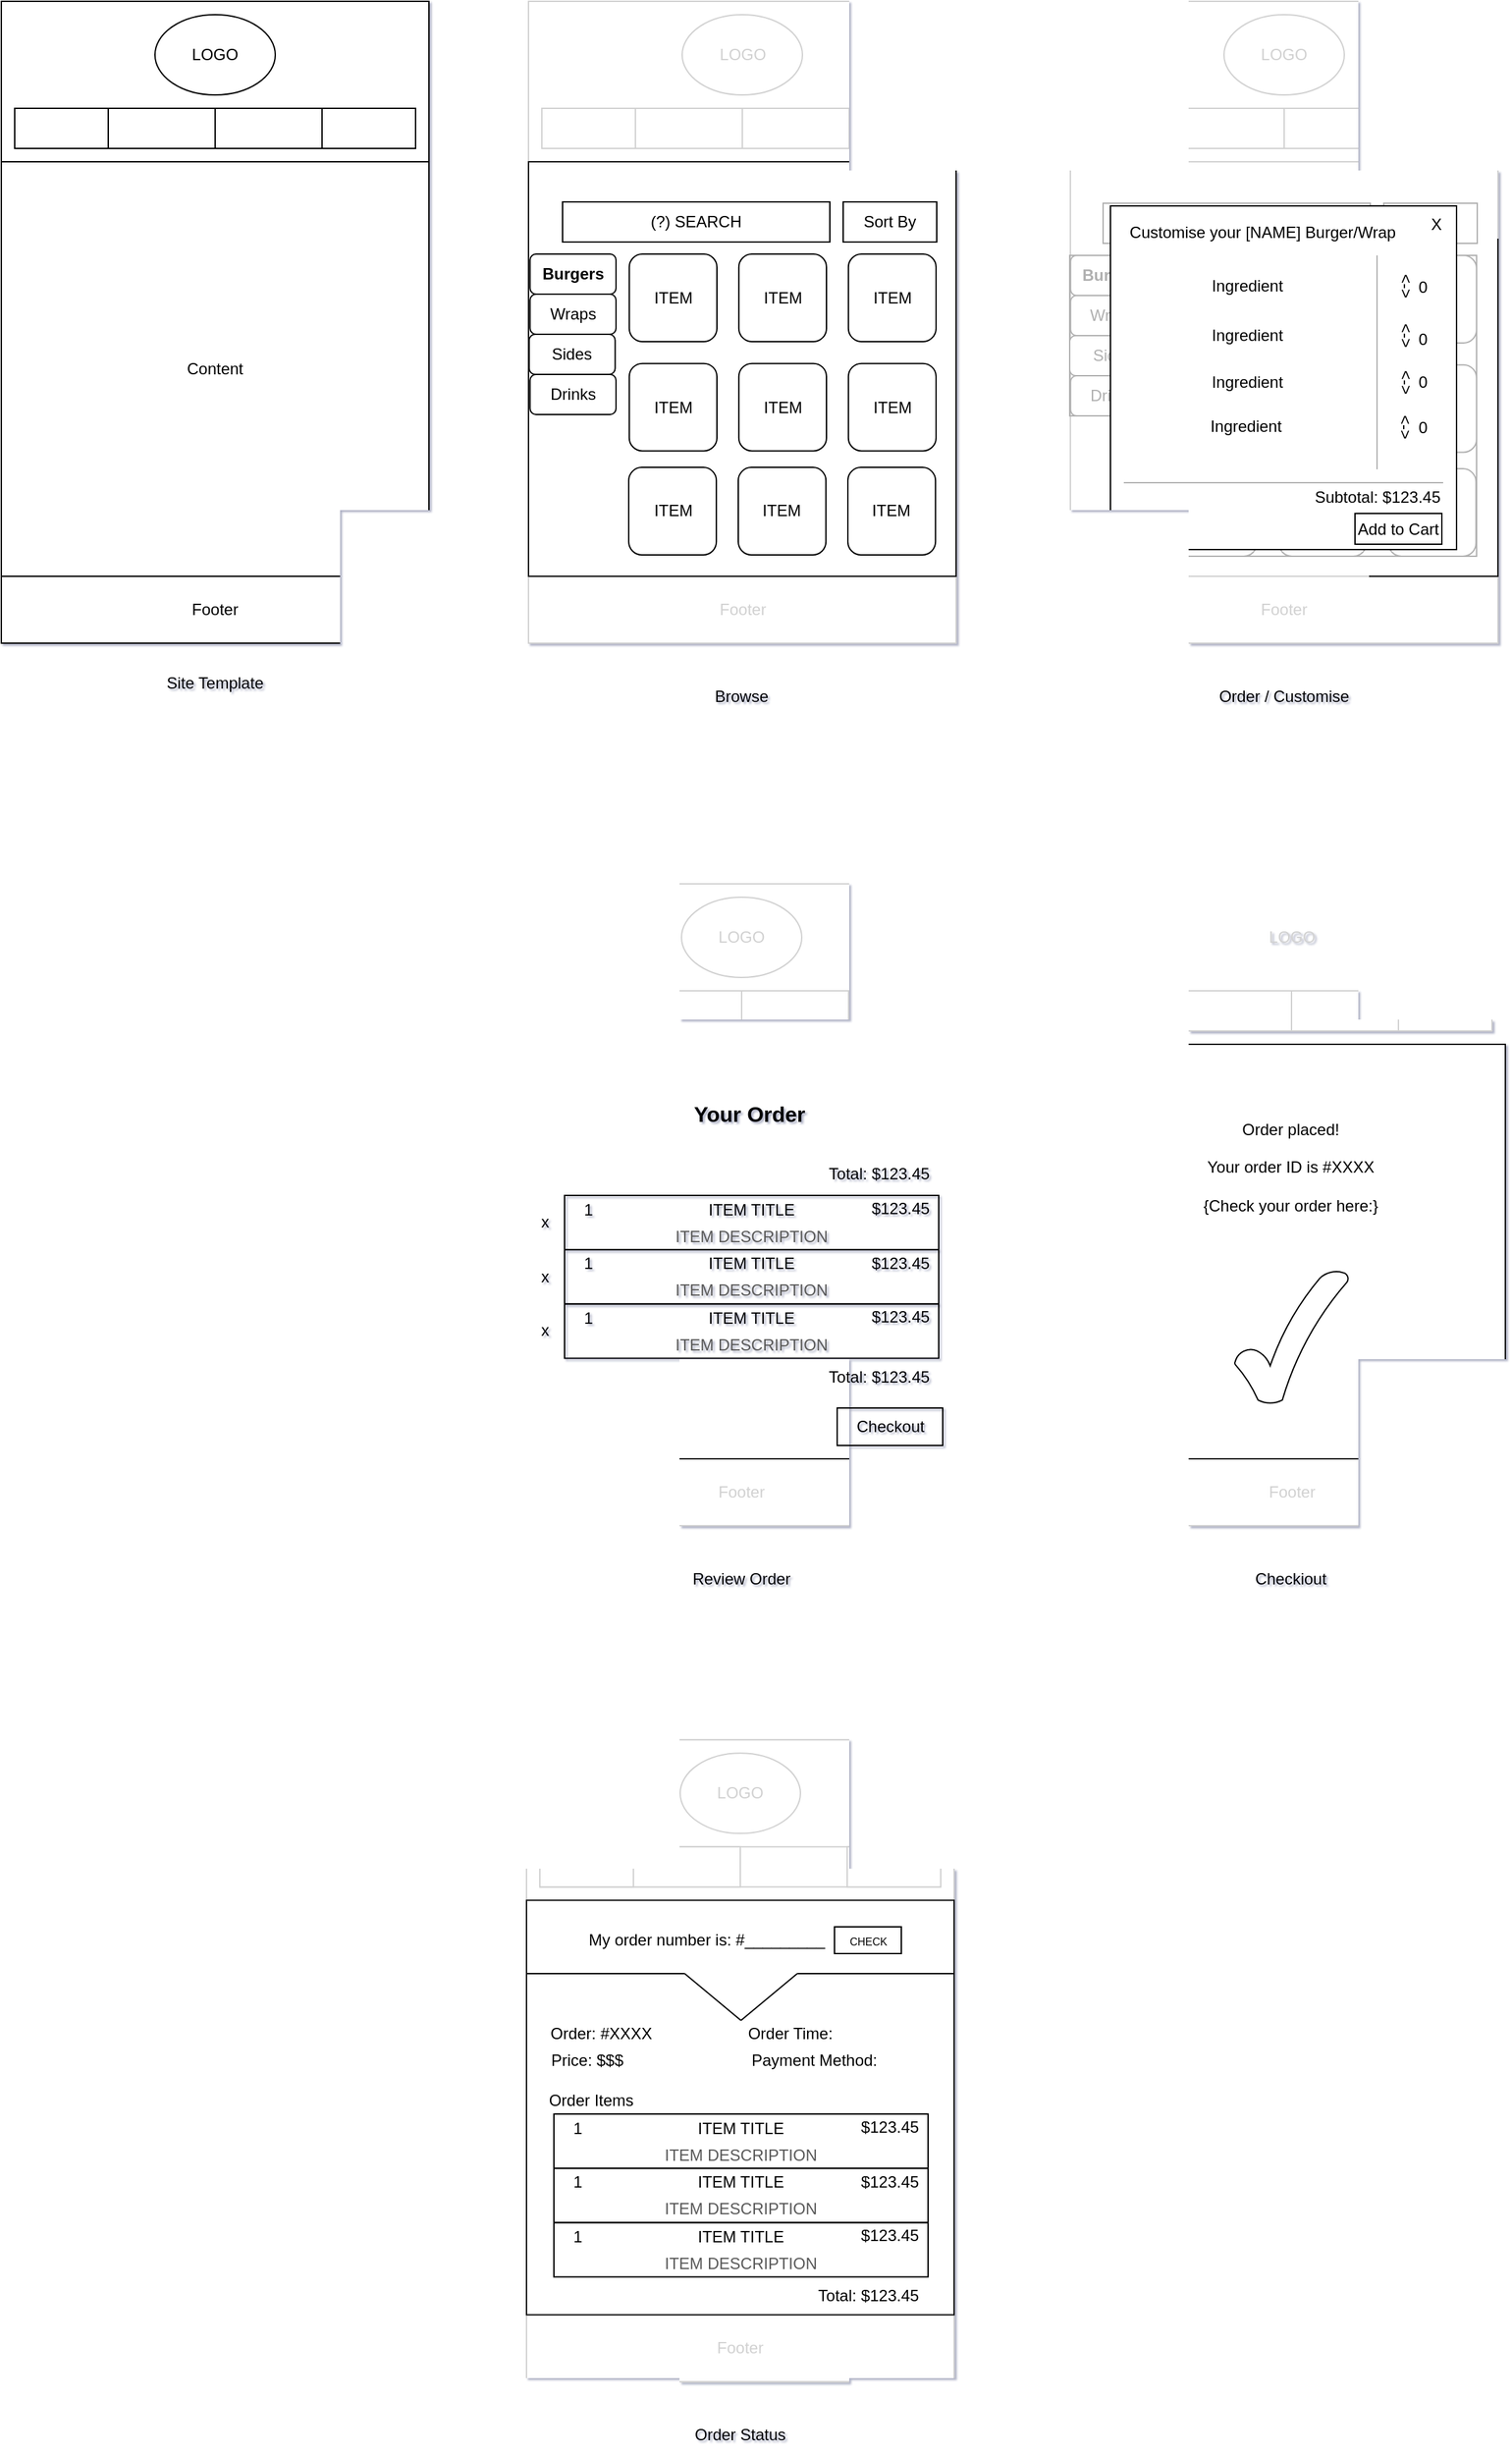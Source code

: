 <mxfile version="10.6.3"><diagram id="iZPJRLA_XmPUxKUbymrk" name="Page-1"><mxGraphModel dx="2664" dy="1776" grid="1" gridSize="10" guides="1" tooltips="1" connect="1" arrows="1" fold="1" page="1" pageScale="1" pageWidth="800" pageHeight="1100" background="none" math="0" shadow="1"><root><mxCell id="0"/><mxCell id="1" parent="0"/><mxCell id="kCnmMuOi3hIlcJrjys0E-31" value="" style="rounded=0;whiteSpace=wrap;html=1;strokeColor=#D1D1D1;" parent="1" vertex="1"><mxGeometry x="820" y="20" width="320" height="480" as="geometry"/></mxCell><mxCell id="12E7aVWRkIXcClb2Iw3s-12" value="" style="group" parent="1" vertex="1" connectable="0"><mxGeometry x="819.5" y="171" width="305" height="264" as="geometry"/></mxCell><mxCell id="12E7aVWRkIXcClb2Iw3s-13" value="" style="group;strokeColor=#b0b0b0;" parent="12E7aVWRkIXcClb2Iw3s-12" vertex="1" connectable="0"><mxGeometry x="74.5" y="39" width="230" height="225" as="geometry"/></mxCell><mxCell id="12E7aVWRkIXcClb2Iw3s-14" value="" style="rounded=1;whiteSpace=wrap;html=1;shadow=0;strokeColor=#b0b0b0;fillColor=none;" parent="12E7aVWRkIXcClb2Iw3s-13" vertex="1"><mxGeometry x="0.41" width="65.597" height="65.455" as="geometry"/></mxCell><mxCell id="12E7aVWRkIXcClb2Iw3s-15" value="" style="rounded=1;whiteSpace=wrap;html=1;shadow=0;strokeColor=#b0b0b0;fillColor=none;" parent="12E7aVWRkIXcClb2Iw3s-13" vertex="1"><mxGeometry x="164.403" width="65.597" height="65.455" as="geometry"/></mxCell><mxCell id="12E7aVWRkIXcClb2Iw3s-16" value="" style="rounded=1;whiteSpace=wrap;html=1;shadow=0;strokeColor=#b0b0b0;fillColor=none;" parent="12E7aVWRkIXcClb2Iw3s-13" vertex="1"><mxGeometry x="82.406" width="65.597" height="65.455" as="geometry"/></mxCell><mxCell id="12E7aVWRkIXcClb2Iw3s-17" value="" style="rounded=1;whiteSpace=wrap;html=1;shadow=0;strokeColor=#b0b0b0;fillColor=none;" parent="12E7aVWRkIXcClb2Iw3s-13" vertex="1"><mxGeometry x="0.41" y="81.818" width="65.597" height="65.455" as="geometry"/></mxCell><mxCell id="12E7aVWRkIXcClb2Iw3s-18" value="" style="rounded=1;whiteSpace=wrap;html=1;shadow=0;strokeColor=#b0b0b0;fillColor=none;" parent="12E7aVWRkIXcClb2Iw3s-13" vertex="1"><mxGeometry x="164.403" y="81.818" width="65.597" height="65.455" as="geometry"/></mxCell><mxCell id="12E7aVWRkIXcClb2Iw3s-19" value="" style="rounded=1;whiteSpace=wrap;html=1;shadow=0;strokeColor=#b0b0b0;fillColor=none;" parent="12E7aVWRkIXcClb2Iw3s-13" vertex="1"><mxGeometry x="82.406" y="81.818" width="65.597" height="65.455" as="geometry"/></mxCell><mxCell id="12E7aVWRkIXcClb2Iw3s-20" value="" style="rounded=1;whiteSpace=wrap;html=1;shadow=0;strokeColor=#b0b0b0;fillColor=none;" parent="12E7aVWRkIXcClb2Iw3s-13" vertex="1"><mxGeometry y="159.545" width="65.597" height="65.455" as="geometry"/></mxCell><mxCell id="12E7aVWRkIXcClb2Iw3s-21" value="" style="rounded=1;whiteSpace=wrap;html=1;shadow=0;strokeColor=#b0b0b0;fillColor=none;" parent="12E7aVWRkIXcClb2Iw3s-13" vertex="1"><mxGeometry x="163.993" y="159.545" width="65.597" height="65.455" as="geometry"/></mxCell><mxCell id="12E7aVWRkIXcClb2Iw3s-22" value="" style="rounded=1;whiteSpace=wrap;html=1;shadow=0;strokeColor=#b0b0b0;fillColor=none;" parent="12E7aVWRkIXcClb2Iw3s-13" vertex="1"><mxGeometry x="81.996" y="159.545" width="65.597" height="65.455" as="geometry"/></mxCell><mxCell id="12E7aVWRkIXcClb2Iw3s-23" value="" style="group;fontStyle=1;strokeColor=#b0b0b0;" parent="12E7aVWRkIXcClb2Iw3s-12" vertex="1" connectable="0"><mxGeometry y="39" width="65" height="120" as="geometry"/></mxCell><mxCell id="12E7aVWRkIXcClb2Iw3s-24" value="&lt;b&gt;&lt;font color=&quot;#b0b0b0&quot;&gt;Burgers&lt;/font&gt;&lt;/b&gt;" style="rounded=1;whiteSpace=wrap;html=1;strokeColor=#b0b0b0;" parent="12E7aVWRkIXcClb2Iw3s-23" vertex="1"><mxGeometry x="0.657" width="64.343" height="30" as="geometry"/></mxCell><mxCell id="12E7aVWRkIXcClb2Iw3s-25" value="&lt;font color=&quot;#b0b0b0&quot;&gt;Wraps&lt;/font&gt;" style="rounded=1;whiteSpace=wrap;html=1;strokeColor=#b0b0b0;" parent="12E7aVWRkIXcClb2Iw3s-23" vertex="1"><mxGeometry x="0.657" y="30" width="64.343" height="30" as="geometry"/></mxCell><mxCell id="12E7aVWRkIXcClb2Iw3s-26" value="&lt;font color=&quot;#b0b0b0&quot;&gt;Sides&lt;/font&gt;" style="rounded=1;whiteSpace=wrap;html=1;strokeColor=#b0b0b0;" parent="12E7aVWRkIXcClb2Iw3s-23" vertex="1"><mxGeometry y="60" width="64.343" height="30" as="geometry"/></mxCell><mxCell id="12E7aVWRkIXcClb2Iw3s-27" value="&lt;font color=&quot;#b0b0b0&quot;&gt;Drinks&lt;/font&gt;" style="rounded=1;whiteSpace=wrap;html=1;strokeColor=#b0b0b0;" parent="12E7aVWRkIXcClb2Iw3s-23" vertex="1"><mxGeometry x="0.657" y="90" width="64.343" height="30" as="geometry"/></mxCell><mxCell id="12E7aVWRkIXcClb2Iw3s-28" value="&lt;font color=&quot;#b0b0b0&quot;&gt;Sort By&lt;/font&gt;" style="rounded=0;whiteSpace=wrap;html=1;strokeColor=#b0b0b0;" parent="12E7aVWRkIXcClb2Iw3s-12" vertex="1"><mxGeometry x="235" width="70" height="30" as="geometry"/></mxCell><mxCell id="12E7aVWRkIXcClb2Iw3s-29" value="&lt;font color=&quot;#b0b0b0&quot;&gt;(?) SEARCH&lt;/font&gt;" style="rounded=0;whiteSpace=wrap;html=1;strokeColor=#b0b0b0;" parent="12E7aVWRkIXcClb2Iw3s-12" vertex="1"><mxGeometry x="25" width="200" height="30" as="geometry"/></mxCell><mxCell id="yfLpSfnC8PUojeOSpjxy-1" value="" style="rounded=0;whiteSpace=wrap;html=1;" parent="1" vertex="1"><mxGeometry x="20" y="20" width="320" height="480" as="geometry"/></mxCell><mxCell id="yfLpSfnC8PUojeOSpjxy-10" value="" style="rounded=0;whiteSpace=wrap;html=1;" parent="1" vertex="1"><mxGeometry x="20" y="20" width="320" height="120" as="geometry"/></mxCell><mxCell id="yfLpSfnC8PUojeOSpjxy-2" value="LOGO" style="ellipse;whiteSpace=wrap;html=1;" parent="1" vertex="1"><mxGeometry x="135" y="30" width="90" height="60" as="geometry"/></mxCell><mxCell id="yfLpSfnC8PUojeOSpjxy-3" value="" style="rounded=0;whiteSpace=wrap;html=1;" parent="1" vertex="1"><mxGeometry x="30" y="100" width="300" height="30" as="geometry"/></mxCell><mxCell id="yfLpSfnC8PUojeOSpjxy-4" value="" style="rounded=0;whiteSpace=wrap;html=1;" parent="1" vertex="1"><mxGeometry x="30" y="100" width="150" height="30" as="geometry"/></mxCell><mxCell id="yfLpSfnC8PUojeOSpjxy-7" value="" style="rounded=0;whiteSpace=wrap;html=1;" parent="1" vertex="1"><mxGeometry x="30" y="100" width="70" height="30" as="geometry"/></mxCell><mxCell id="yfLpSfnC8PUojeOSpjxy-8" value="" style="rounded=0;whiteSpace=wrap;html=1;" parent="1" vertex="1"><mxGeometry x="260" y="100" width="70" height="30" as="geometry"/></mxCell><mxCell id="yfLpSfnC8PUojeOSpjxy-9" value="&lt;div align=&quot;right&quot;&gt;Footer&lt;/div&gt;" style="rounded=0;whiteSpace=wrap;html=1;" parent="1" vertex="1"><mxGeometry x="20" y="450" width="320" height="50" as="geometry"/></mxCell><mxCell id="yfLpSfnC8PUojeOSpjxy-11" value="Site Template" style="text;html=1;strokeColor=none;fillColor=none;align=center;verticalAlign=middle;whiteSpace=wrap;rounded=0;" parent="1" vertex="1"><mxGeometry x="20" y="520" width="320" height="20" as="geometry"/></mxCell><mxCell id="yfLpSfnC8PUojeOSpjxy-12" value="Content" style="rounded=0;whiteSpace=wrap;html=1;" parent="1" vertex="1"><mxGeometry x="20" y="140" width="320" height="310" as="geometry"/></mxCell><mxCell id="yfLpSfnC8PUojeOSpjxy-15" value="" style="rounded=0;whiteSpace=wrap;html=1;strokeColor=#D1D1D1;" parent="1" vertex="1"><mxGeometry x="414.5" y="20" width="320" height="480" as="geometry"/></mxCell><mxCell id="yfLpSfnC8PUojeOSpjxy-16" value="" style="rounded=0;whiteSpace=wrap;html=1;strokeColor=#D1D1D1;" parent="1" vertex="1"><mxGeometry x="414.5" y="20" width="320" height="120" as="geometry"/></mxCell><mxCell id="yfLpSfnC8PUojeOSpjxy-17" value="&lt;font color=&quot;#D1D1D1&quot;&gt;LOGO&lt;/font&gt;" style="ellipse;whiteSpace=wrap;html=1;strokeColor=#D1D1D1;" parent="1" vertex="1"><mxGeometry x="529.5" y="30" width="90" height="60" as="geometry"/></mxCell><mxCell id="yfLpSfnC8PUojeOSpjxy-18" value="" style="rounded=0;whiteSpace=wrap;html=1;strokeColor=#D1D1D1;" parent="1" vertex="1"><mxGeometry x="424.5" y="100" width="300" height="30" as="geometry"/></mxCell><mxCell id="yfLpSfnC8PUojeOSpjxy-19" value="" style="rounded=0;whiteSpace=wrap;html=1;strokeColor=#D1D1D1;" parent="1" vertex="1"><mxGeometry x="424.5" y="100" width="150" height="30" as="geometry"/></mxCell><mxCell id="yfLpSfnC8PUojeOSpjxy-20" value="" style="rounded=0;whiteSpace=wrap;html=1;strokeColor=#D1D1D1;" parent="1" vertex="1"><mxGeometry x="424.5" y="100" width="70" height="30" as="geometry"/></mxCell><mxCell id="yfLpSfnC8PUojeOSpjxy-21" value="" style="rounded=0;whiteSpace=wrap;html=1;strokeColor=#D1D1D1;" parent="1" vertex="1"><mxGeometry x="654.5" y="100" width="70" height="30" as="geometry"/></mxCell><mxCell id="yfLpSfnC8PUojeOSpjxy-22" value="&lt;div align=&quot;right&quot;&gt;&lt;font color=&quot;#D1D1D1&quot;&gt;Footer&lt;/font&gt;&lt;/div&gt;" style="rounded=0;whiteSpace=wrap;html=1;strokeColor=#D1D1D1;" parent="1" vertex="1"><mxGeometry x="414.5" y="450" width="320" height="50" as="geometry"/></mxCell><mxCell id="yfLpSfnC8PUojeOSpjxy-23" value="" style="rounded=0;whiteSpace=wrap;html=1;strokeColor=#0D0D0D;" parent="1" vertex="1"><mxGeometry x="414.5" y="140" width="320" height="310" as="geometry"/></mxCell><mxCell id="kCnmMuOi3hIlcJrjys0E-30" value="Browse" style="text;html=1;strokeColor=none;fillColor=none;align=center;verticalAlign=middle;whiteSpace=wrap;rounded=0;" parent="1" vertex="1"><mxGeometry x="414" y="530" width="320" height="20" as="geometry"/></mxCell><mxCell id="kCnmMuOi3hIlcJrjys0E-32" value="" style="rounded=0;whiteSpace=wrap;html=1;strokeColor=#D1D1D1;" parent="1" vertex="1"><mxGeometry x="820" y="20" width="320" height="120" as="geometry"/></mxCell><mxCell id="kCnmMuOi3hIlcJrjys0E-33" value="&lt;font color=&quot;#D1D1D1&quot;&gt;LOGO&lt;/font&gt;" style="ellipse;whiteSpace=wrap;html=1;strokeColor=#D1D1D1;" parent="1" vertex="1"><mxGeometry x="935" y="30" width="90" height="60" as="geometry"/></mxCell><mxCell id="kCnmMuOi3hIlcJrjys0E-34" value="" style="rounded=0;whiteSpace=wrap;html=1;strokeColor=#D1D1D1;" parent="1" vertex="1"><mxGeometry x="830" y="100" width="300" height="30" as="geometry"/></mxCell><mxCell id="kCnmMuOi3hIlcJrjys0E-35" value="" style="rounded=0;whiteSpace=wrap;html=1;strokeColor=#D1D1D1;" parent="1" vertex="1"><mxGeometry x="830" y="100" width="150" height="30" as="geometry"/></mxCell><mxCell id="kCnmMuOi3hIlcJrjys0E-36" value="" style="rounded=0;whiteSpace=wrap;html=1;strokeColor=#D1D1D1;" parent="1" vertex="1"><mxGeometry x="830" y="100" width="70" height="30" as="geometry"/></mxCell><mxCell id="kCnmMuOi3hIlcJrjys0E-37" value="" style="rounded=0;whiteSpace=wrap;html=1;strokeColor=#D1D1D1;" parent="1" vertex="1"><mxGeometry x="1060" y="100" width="70" height="30" as="geometry"/></mxCell><mxCell id="kCnmMuOi3hIlcJrjys0E-38" value="&lt;div align=&quot;right&quot;&gt;&lt;font color=&quot;#D1D1D1&quot;&gt;Footer&lt;/font&gt;&lt;/div&gt;" style="rounded=0;whiteSpace=wrap;html=1;strokeColor=#D1D1D1;" parent="1" vertex="1"><mxGeometry x="820" y="450" width="320" height="50" as="geometry"/></mxCell><mxCell id="kCnmMuOi3hIlcJrjys0E-40" value="Order / Customise&lt;br&gt;" style="text;html=1;strokeColor=none;fillColor=none;align=center;verticalAlign=middle;whiteSpace=wrap;rounded=0;" parent="1" vertex="1"><mxGeometry x="819.5" y="530" width="320" height="20" as="geometry"/></mxCell><mxCell id="kCnmMuOi3hIlcJrjys0E-41" value="" style="rounded=0;whiteSpace=wrap;html=1;strokeColor=#D1D1D1;" parent="1" vertex="1"><mxGeometry x="414" y="680" width="320" height="480" as="geometry"/></mxCell><mxCell id="kCnmMuOi3hIlcJrjys0E-42" value="" style="rounded=0;whiteSpace=wrap;html=1;strokeColor=#D1D1D1;" parent="1" vertex="1"><mxGeometry x="414" y="680" width="320" height="120" as="geometry"/></mxCell><mxCell id="kCnmMuOi3hIlcJrjys0E-43" value="&lt;font color=&quot;#D1D1D1&quot;&gt;LOGO&lt;/font&gt;" style="ellipse;whiteSpace=wrap;html=1;strokeColor=#D1D1D1;" parent="1" vertex="1"><mxGeometry x="529" y="690" width="90" height="60" as="geometry"/></mxCell><mxCell id="kCnmMuOi3hIlcJrjys0E-44" value="" style="rounded=0;whiteSpace=wrap;html=1;strokeColor=#D1D1D1;" parent="1" vertex="1"><mxGeometry x="424" y="760" width="300" height="30" as="geometry"/></mxCell><mxCell id="kCnmMuOi3hIlcJrjys0E-45" value="" style="rounded=0;whiteSpace=wrap;html=1;strokeColor=#D1D1D1;" parent="1" vertex="1"><mxGeometry x="424" y="760" width="150" height="30" as="geometry"/></mxCell><mxCell id="kCnmMuOi3hIlcJrjys0E-46" value="" style="rounded=0;whiteSpace=wrap;html=1;strokeColor=#D1D1D1;" parent="1" vertex="1"><mxGeometry x="424" y="760" width="70" height="30" as="geometry"/></mxCell><mxCell id="kCnmMuOi3hIlcJrjys0E-47" value="" style="rounded=0;whiteSpace=wrap;html=1;strokeColor=#D1D1D1;" parent="1" vertex="1"><mxGeometry x="654" y="760" width="70" height="30" as="geometry"/></mxCell><mxCell id="kCnmMuOi3hIlcJrjys0E-48" value="&lt;div align=&quot;right&quot;&gt;&lt;font color=&quot;#D1D1D1&quot;&gt;Footer&lt;/font&gt;&lt;/div&gt;" style="rounded=0;whiteSpace=wrap;html=1;strokeColor=#D1D1D1;" parent="1" vertex="1"><mxGeometry x="414" y="1110" width="320" height="50" as="geometry"/></mxCell><mxCell id="kCnmMuOi3hIlcJrjys0E-49" value="" style="rounded=0;whiteSpace=wrap;html=1;strokeColor=#0D0D0D;" parent="1" vertex="1"><mxGeometry x="414" y="800" width="320" height="310" as="geometry"/></mxCell><mxCell id="kCnmMuOi3hIlcJrjys0E-50" value="Review Order" style="text;html=1;strokeColor=none;fillColor=none;align=center;verticalAlign=middle;whiteSpace=wrap;rounded=0;" parent="1" vertex="1"><mxGeometry x="413.5" y="1190" width="320" height="20" as="geometry"/></mxCell><mxCell id="kCnmMuOi3hIlcJrjys0E-71" value="" style="rounded=0;whiteSpace=wrap;html=1;strokeColor=#D1D1D1;" parent="1" vertex="1"><mxGeometry x="413" y="1320.167" width="320" height="480" as="geometry"/></mxCell><mxCell id="kCnmMuOi3hIlcJrjys0E-72" value="" style="rounded=0;whiteSpace=wrap;html=1;strokeColor=#D1D1D1;" parent="1" vertex="1"><mxGeometry x="413" y="1320.167" width="320" height="120" as="geometry"/></mxCell><mxCell id="kCnmMuOi3hIlcJrjys0E-73" value="&lt;font color=&quot;#D1D1D1&quot;&gt;LOGO&lt;/font&gt;" style="ellipse;whiteSpace=wrap;html=1;strokeColor=#D1D1D1;" parent="1" vertex="1"><mxGeometry x="528" y="1330.167" width="90" height="60" as="geometry"/></mxCell><mxCell id="kCnmMuOi3hIlcJrjys0E-74" value="" style="rounded=0;whiteSpace=wrap;html=1;strokeColor=#D1D1D1;" parent="1" vertex="1"><mxGeometry x="423" y="1400.167" width="300" height="30" as="geometry"/></mxCell><mxCell id="kCnmMuOi3hIlcJrjys0E-75" value="" style="rounded=0;whiteSpace=wrap;html=1;strokeColor=#D1D1D1;" parent="1" vertex="1"><mxGeometry x="423" y="1400.167" width="150" height="30" as="geometry"/></mxCell><mxCell id="kCnmMuOi3hIlcJrjys0E-76" value="" style="rounded=0;whiteSpace=wrap;html=1;strokeColor=#D1D1D1;" parent="1" vertex="1"><mxGeometry x="423" y="1400.167" width="70" height="30" as="geometry"/></mxCell><mxCell id="kCnmMuOi3hIlcJrjys0E-77" value="" style="rounded=0;whiteSpace=wrap;html=1;strokeColor=#D1D1D1;" parent="1" vertex="1"><mxGeometry x="653" y="1400.167" width="70" height="30" as="geometry"/></mxCell><mxCell id="kCnmMuOi3hIlcJrjys0E-78" value="&lt;div align=&quot;right&quot;&gt;&lt;font color=&quot;#D1D1D1&quot;&gt;Footer&lt;/font&gt;&lt;/div&gt;" style="rounded=0;whiteSpace=wrap;html=1;strokeColor=#D1D1D1;" parent="1" vertex="1"><mxGeometry x="413" y="1750.167" width="320" height="50" as="geometry"/></mxCell><mxCell id="kCnmMuOi3hIlcJrjys0E-79" value="" style="rounded=0;whiteSpace=wrap;html=1;strokeColor=#0D0D0D;" parent="1" vertex="1"><mxGeometry x="413" y="1440.167" width="320" height="310" as="geometry"/></mxCell><mxCell id="kCnmMuOi3hIlcJrjys0E-80" value="Order Status" style="text;html=1;strokeColor=none;fillColor=none;align=center;verticalAlign=middle;whiteSpace=wrap;rounded=0;" parent="1" vertex="1"><mxGeometry x="412.5" y="1830.167" width="320" height="20" as="geometry"/></mxCell><mxCell id="RbjlGm2A8r0UHD3BClES-1" value="My order number is: #_________" style="rounded=0;whiteSpace=wrap;html=1;strokeColor=none;" parent="1" vertex="1"><mxGeometry x="451.5" y="1460" width="192" height="20" as="geometry"/></mxCell><mxCell id="RbjlGm2A8r0UHD3BClES-2" value="&lt;font style=&quot;font-size: 8px&quot;&gt;CHECK&lt;/font&gt;" style="rounded=0;whiteSpace=wrap;html=1;" parent="1" vertex="1"><mxGeometry x="643.5" y="1460" width="50" height="20" as="geometry"/></mxCell><mxCell id="RbjlGm2A8r0UHD3BClES-10" value="" style="group" parent="1" vertex="1" connectable="0"><mxGeometry x="413.5" y="1495" width="320" height="35" as="geometry"/></mxCell><mxCell id="RbjlGm2A8r0UHD3BClES-6" value="" style="endArrow=none;html=1;" parent="RbjlGm2A8r0UHD3BClES-10" edge="1"><mxGeometry width="50" height="50" relative="1" as="geometry"><mxPoint as="sourcePoint"/><mxPoint x="117.895" as="targetPoint"/></mxGeometry></mxCell><mxCell id="RbjlGm2A8r0UHD3BClES-7" value="" style="endArrow=none;html=1;" parent="RbjlGm2A8r0UHD3BClES-10" edge="1"><mxGeometry width="50" height="50" relative="1" as="geometry"><mxPoint x="202.105" as="sourcePoint"/><mxPoint x="320" as="targetPoint"/></mxGeometry></mxCell><mxCell id="RbjlGm2A8r0UHD3BClES-8" value="" style="endArrow=none;html=1;" parent="RbjlGm2A8r0UHD3BClES-10" edge="1"><mxGeometry width="50" height="50" relative="1" as="geometry"><mxPoint x="160" y="35" as="sourcePoint"/><mxPoint x="202.105" as="targetPoint"/></mxGeometry></mxCell><mxCell id="RbjlGm2A8r0UHD3BClES-9" value="" style="endArrow=none;html=1;" parent="RbjlGm2A8r0UHD3BClES-10" edge="1"><mxGeometry width="50" height="50" relative="1" as="geometry"><mxPoint x="117.895" as="sourcePoint"/><mxPoint x="160" y="35" as="targetPoint"/></mxGeometry></mxCell><mxCell id="RbjlGm2A8r0UHD3BClES-12" value="&lt;div style=&quot;text-align: left&quot;&gt;&lt;span&gt;Order: #XXXX&lt;/span&gt;&lt;/div&gt;" style="text;html=1;strokeColor=none;fillColor=none;align=center;verticalAlign=middle;whiteSpace=wrap;rounded=0;shadow=0;" parent="1" vertex="1"><mxGeometry x="427.5" y="1530" width="82" height="20" as="geometry"/></mxCell><mxCell id="RbjlGm2A8r0UHD3BClES-13" value="&lt;div style=&quot;text-align: left&quot;&gt;&lt;span&gt;Payment Method:&lt;/span&gt;&lt;/div&gt;" style="text;html=1;strokeColor=none;fillColor=none;align=center;verticalAlign=middle;whiteSpace=wrap;rounded=0;shadow=0;" parent="1" vertex="1"><mxGeometry x="575.5" y="1550" width="105" height="20" as="geometry"/></mxCell><mxCell id="RbjlGm2A8r0UHD3BClES-14" value="&lt;div style=&quot;text-align: left&quot;&gt;&lt;span&gt;Price: $$$&lt;/span&gt;&lt;/div&gt;" style="text;html=1;strokeColor=none;fillColor=none;align=center;verticalAlign=middle;whiteSpace=wrap;rounded=0;shadow=0;" parent="1" vertex="1"><mxGeometry x="422.5" y="1550" width="71" height="20" as="geometry"/></mxCell><mxCell id="RbjlGm2A8r0UHD3BClES-15" value="&lt;div style=&quot;text-align: left&quot;&gt;&lt;span&gt;Order Time:&lt;/span&gt;&lt;/div&gt;" style="text;html=1;strokeColor=none;fillColor=none;align=center;verticalAlign=middle;whiteSpace=wrap;rounded=0;shadow=0;" parent="1" vertex="1"><mxGeometry x="574.5" y="1530" width="71" height="20" as="geometry"/></mxCell><mxCell id="RbjlGm2A8r0UHD3BClES-16" value="Order Items" style="text;html=1;strokeColor=none;fillColor=none;align=center;verticalAlign=middle;whiteSpace=wrap;rounded=0;shadow=0;fontStyle=0" parent="1" vertex="1"><mxGeometry x="427.5" y="1580" width="67" height="20" as="geometry"/></mxCell><mxCell id="RbjlGm2A8r0UHD3BClES-26" value="" style="group;strokeColor=#000000;" parent="1" vertex="1" connectable="0"><mxGeometry x="433.5" y="1600" width="280" height="40.6" as="geometry"/></mxCell><mxCell id="RbjlGm2A8r0UHD3BClES-19" value="&lt;div style=&quot;text-align: left&quot;&gt;&lt;span&gt;ITEM TITLE&lt;/span&gt;&lt;/div&gt;" style="text;html=1;strokeColor=none;fillColor=none;align=center;verticalAlign=middle;whiteSpace=wrap;rounded=0;shadow=0;" parent="RbjlGm2A8r0UHD3BClES-26" vertex="1"><mxGeometry x="61.463" y="0.501" width="157.073" height="20.049" as="geometry"/></mxCell><mxCell id="RbjlGm2A8r0UHD3BClES-22" value="1" style="text;html=1;strokeColor=none;fillColor=none;align=center;verticalAlign=middle;whiteSpace=wrap;rounded=0;shadow=0;" parent="RbjlGm2A8r0UHD3BClES-26" vertex="1"><mxGeometry y="0.501" width="34.829" height="20.049" as="geometry"/></mxCell><mxCell id="RbjlGm2A8r0UHD3BClES-23" value="$123.45" style="text;html=1;strokeColor=none;fillColor=none;align=center;verticalAlign=middle;whiteSpace=wrap;rounded=0;shadow=0;" parent="RbjlGm2A8r0UHD3BClES-26" vertex="1"><mxGeometry x="232.439" width="37.561" height="20.049" as="geometry"/></mxCell><mxCell id="RbjlGm2A8r0UHD3BClES-25" value="&lt;div style=&quot;text-align: left&quot;&gt;&lt;span&gt;&lt;font color=&quot;#595959&quot;&gt;ITEM DESCRIPTION&lt;/font&gt;&lt;/span&gt;&lt;/div&gt;" style="text;html=1;strokeColor=none;fillColor=none;align=center;verticalAlign=middle;whiteSpace=wrap;rounded=0;shadow=0;" parent="RbjlGm2A8r0UHD3BClES-26" vertex="1"><mxGeometry x="61.463" y="20.551" width="157.073" height="20.049" as="geometry"/></mxCell><mxCell id="RbjlGm2A8r0UHD3BClES-37" value="" style="group;strokeColor=#000000;" parent="1" vertex="1" connectable="0"><mxGeometry x="433.5" y="1640.6" width="280" height="40.6" as="geometry"/></mxCell><mxCell id="RbjlGm2A8r0UHD3BClES-38" value="&lt;div style=&quot;text-align: left&quot;&gt;&lt;span&gt;ITEM TITLE&lt;/span&gt;&lt;/div&gt;" style="text;html=1;strokeColor=none;fillColor=none;align=center;verticalAlign=middle;whiteSpace=wrap;rounded=0;shadow=0;" parent="RbjlGm2A8r0UHD3BClES-37" vertex="1"><mxGeometry x="61.463" y="0.501" width="157.073" height="20.049" as="geometry"/></mxCell><mxCell id="RbjlGm2A8r0UHD3BClES-39" value="1" style="text;html=1;strokeColor=none;fillColor=none;align=center;verticalAlign=middle;whiteSpace=wrap;rounded=0;shadow=0;" parent="RbjlGm2A8r0UHD3BClES-37" vertex="1"><mxGeometry y="0.501" width="34.829" height="20.049" as="geometry"/></mxCell><mxCell id="RbjlGm2A8r0UHD3BClES-40" value="$123.45" style="text;html=1;strokeColor=none;fillColor=none;align=center;verticalAlign=middle;whiteSpace=wrap;rounded=0;shadow=0;" parent="RbjlGm2A8r0UHD3BClES-37" vertex="1"><mxGeometry x="232.439" width="37.561" height="20.049" as="geometry"/></mxCell><mxCell id="RbjlGm2A8r0UHD3BClES-41" value="&lt;div style=&quot;text-align: left&quot;&gt;&lt;span&gt;&lt;font color=&quot;#595959&quot;&gt;ITEM DESCRIPTION&lt;/font&gt;&lt;/span&gt;&lt;/div&gt;" style="text;html=1;strokeColor=none;fillColor=none;align=center;verticalAlign=middle;whiteSpace=wrap;rounded=0;shadow=0;" parent="RbjlGm2A8r0UHD3BClES-37" vertex="1"><mxGeometry x="61.463" y="20.551" width="157.073" height="20.049" as="geometry"/></mxCell><mxCell id="RbjlGm2A8r0UHD3BClES-42" value="" style="group;strokeColor=#000000;" parent="1" vertex="1" connectable="0"><mxGeometry x="433.5" y="1681.2" width="280" height="40.6" as="geometry"/></mxCell><mxCell id="RbjlGm2A8r0UHD3BClES-43" value="&lt;div style=&quot;text-align: left&quot;&gt;&lt;span&gt;ITEM TITLE&lt;/span&gt;&lt;/div&gt;" style="text;html=1;strokeColor=none;fillColor=none;align=center;verticalAlign=middle;whiteSpace=wrap;rounded=0;shadow=0;" parent="RbjlGm2A8r0UHD3BClES-42" vertex="1"><mxGeometry x="61.463" y="0.501" width="157.073" height="20.049" as="geometry"/></mxCell><mxCell id="RbjlGm2A8r0UHD3BClES-44" value="1" style="text;html=1;strokeColor=none;fillColor=none;align=center;verticalAlign=middle;whiteSpace=wrap;rounded=0;shadow=0;" parent="RbjlGm2A8r0UHD3BClES-42" vertex="1"><mxGeometry y="0.501" width="34.829" height="20.049" as="geometry"/></mxCell><mxCell id="RbjlGm2A8r0UHD3BClES-45" value="$123.45" style="text;html=1;strokeColor=none;fillColor=none;align=center;verticalAlign=middle;whiteSpace=wrap;rounded=0;shadow=0;" parent="RbjlGm2A8r0UHD3BClES-42" vertex="1"><mxGeometry x="232.439" width="37.561" height="20.049" as="geometry"/></mxCell><mxCell id="RbjlGm2A8r0UHD3BClES-46" value="&lt;div style=&quot;text-align: left&quot;&gt;&lt;span&gt;&lt;font color=&quot;#595959&quot;&gt;ITEM DESCRIPTION&lt;/font&gt;&lt;/span&gt;&lt;/div&gt;" style="text;html=1;strokeColor=none;fillColor=none;align=center;verticalAlign=middle;whiteSpace=wrap;rounded=0;shadow=0;" parent="RbjlGm2A8r0UHD3BClES-42" vertex="1"><mxGeometry x="61.463" y="20.551" width="157.073" height="20.049" as="geometry"/></mxCell><mxCell id="RbjlGm2A8r0UHD3BClES-59" value="Total: $123.45" style="text;html=1;strokeColor=none;fillColor=none;align=center;verticalAlign=middle;whiteSpace=wrap;rounded=0;shadow=0;" parent="RbjlGm2A8r0UHD3BClES-42" vertex="1"><mxGeometry x="195" y="44.8" width="80" height="20" as="geometry"/></mxCell><mxCell id="12E7aVWRkIXcClb2Iw3s-11" value="" style="group" parent="1" vertex="1" connectable="0"><mxGeometry x="415" y="170" width="305" height="264" as="geometry"/></mxCell><mxCell id="RbjlGm2A8r0UHD3BClES-117" value="" style="group" parent="12E7aVWRkIXcClb2Iw3s-11" vertex="1" connectable="0"><mxGeometry x="74.5" y="39" width="230" height="225" as="geometry"/></mxCell><mxCell id="RbjlGm2A8r0UHD3BClES-60" value="ITEM" style="rounded=1;whiteSpace=wrap;html=1;shadow=0;strokeColor=#000000;fillColor=none;" parent="RbjlGm2A8r0UHD3BClES-117" vertex="1"><mxGeometry x="0.41" width="65.597" height="65.455" as="geometry"/></mxCell><mxCell id="RbjlGm2A8r0UHD3BClES-61" value="ITEM" style="rounded=1;whiteSpace=wrap;html=1;shadow=0;strokeColor=#000000;fillColor=none;" parent="RbjlGm2A8r0UHD3BClES-117" vertex="1"><mxGeometry x="164.403" width="65.597" height="65.455" as="geometry"/></mxCell><mxCell id="RbjlGm2A8r0UHD3BClES-62" value="ITEM" style="rounded=1;whiteSpace=wrap;html=1;shadow=0;strokeColor=#000000;fillColor=none;" parent="RbjlGm2A8r0UHD3BClES-117" vertex="1"><mxGeometry x="82.406" width="65.597" height="65.455" as="geometry"/></mxCell><mxCell id="RbjlGm2A8r0UHD3BClES-63" value="ITEM" style="rounded=1;whiteSpace=wrap;html=1;shadow=0;strokeColor=#000000;fillColor=none;" parent="RbjlGm2A8r0UHD3BClES-117" vertex="1"><mxGeometry x="0.41" y="81.818" width="65.597" height="65.455" as="geometry"/></mxCell><mxCell id="RbjlGm2A8r0UHD3BClES-64" value="ITEM" style="rounded=1;whiteSpace=wrap;html=1;shadow=0;strokeColor=#000000;fillColor=none;" parent="RbjlGm2A8r0UHD3BClES-117" vertex="1"><mxGeometry x="164.403" y="81.818" width="65.597" height="65.455" as="geometry"/></mxCell><mxCell id="RbjlGm2A8r0UHD3BClES-65" value="ITEM" style="rounded=1;whiteSpace=wrap;html=1;shadow=0;strokeColor=#000000;fillColor=none;" parent="RbjlGm2A8r0UHD3BClES-117" vertex="1"><mxGeometry x="82.406" y="81.818" width="65.597" height="65.455" as="geometry"/></mxCell><mxCell id="RbjlGm2A8r0UHD3BClES-66" value="ITEM" style="rounded=1;whiteSpace=wrap;html=1;shadow=0;strokeColor=#000000;fillColor=none;" parent="RbjlGm2A8r0UHD3BClES-117" vertex="1"><mxGeometry y="159.545" width="65.597" height="65.455" as="geometry"/></mxCell><mxCell id="RbjlGm2A8r0UHD3BClES-67" value="ITEM" style="rounded=1;whiteSpace=wrap;html=1;shadow=0;strokeColor=#000000;fillColor=none;" parent="RbjlGm2A8r0UHD3BClES-117" vertex="1"><mxGeometry x="163.993" y="159.545" width="65.597" height="65.455" as="geometry"/></mxCell><mxCell id="RbjlGm2A8r0UHD3BClES-68" value="ITEM" style="rounded=1;whiteSpace=wrap;html=1;shadow=0;strokeColor=#000000;fillColor=none;" parent="RbjlGm2A8r0UHD3BClES-117" vertex="1"><mxGeometry x="81.996" y="159.545" width="65.597" height="65.455" as="geometry"/></mxCell><mxCell id="12E7aVWRkIXcClb2Iw3s-6" value="" style="group;fontStyle=1" parent="12E7aVWRkIXcClb2Iw3s-11" vertex="1" connectable="0"><mxGeometry y="39" width="65" height="120" as="geometry"/></mxCell><mxCell id="12E7aVWRkIXcClb2Iw3s-1" value="&lt;b&gt;Burgers&lt;/b&gt;" style="rounded=1;whiteSpace=wrap;html=1;" parent="12E7aVWRkIXcClb2Iw3s-6" vertex="1"><mxGeometry x="0.657" width="64.343" height="30" as="geometry"/></mxCell><mxCell id="12E7aVWRkIXcClb2Iw3s-2" value="Wraps" style="rounded=1;whiteSpace=wrap;html=1;" parent="12E7aVWRkIXcClb2Iw3s-6" vertex="1"><mxGeometry x="0.657" y="30" width="64.343" height="30" as="geometry"/></mxCell><mxCell id="12E7aVWRkIXcClb2Iw3s-4" value="Sides" style="rounded=1;whiteSpace=wrap;html=1;" parent="12E7aVWRkIXcClb2Iw3s-6" vertex="1"><mxGeometry y="60" width="64.343" height="30" as="geometry"/></mxCell><mxCell id="12E7aVWRkIXcClb2Iw3s-5" value="Drinks" style="rounded=1;whiteSpace=wrap;html=1;" parent="12E7aVWRkIXcClb2Iw3s-6" vertex="1"><mxGeometry x="0.657" y="90" width="64.343" height="30" as="geometry"/></mxCell><mxCell id="12E7aVWRkIXcClb2Iw3s-9" value="Sort By" style="rounded=0;whiteSpace=wrap;html=1;" parent="12E7aVWRkIXcClb2Iw3s-11" vertex="1"><mxGeometry x="235" width="70" height="30" as="geometry"/></mxCell><mxCell id="12E7aVWRkIXcClb2Iw3s-10" value="(?) SEARCH" style="rounded=0;whiteSpace=wrap;html=1;" parent="12E7aVWRkIXcClb2Iw3s-11" vertex="1"><mxGeometry x="25" width="200" height="30" as="geometry"/></mxCell><mxCell id="12E7aVWRkIXcClb2Iw3s-34" value="" style="group" parent="1" vertex="1" connectable="0"><mxGeometry x="850" y="173" width="259" height="257" as="geometry"/></mxCell><mxCell id="12E7aVWRkIXcClb2Iw3s-32" value="" style="group" parent="12E7aVWRkIXcClb2Iw3s-34" vertex="1" connectable="0"><mxGeometry width="259" height="257" as="geometry"/></mxCell><mxCell id="RbjlGm2A8r0UHD3BClES-79" value="" style="rounded=0;whiteSpace=wrap;html=1;shadow=0;strokeColor=#000000;fillColor=#ffffff;" parent="12E7aVWRkIXcClb2Iw3s-32" vertex="1"><mxGeometry width="259" height="257" as="geometry"/></mxCell><mxCell id="RbjlGm2A8r0UHD3BClES-82" value="&lt;div style=&quot;text-align: left&quot;&gt;&lt;span&gt;X&lt;/span&gt;&lt;/div&gt;" style="text;html=1;strokeColor=none;fillColor=none;align=center;verticalAlign=middle;whiteSpace=wrap;rounded=0;shadow=0;" parent="12E7aVWRkIXcClb2Iw3s-32" vertex="1"><mxGeometry x="229" y="4" width="30" height="20" as="geometry"/></mxCell><mxCell id="RbjlGm2A8r0UHD3BClES-83" value="Customise your [NAME] Burger/Wrap" style="text;html=1;strokeColor=none;fillColor=none;align=center;verticalAlign=middle;whiteSpace=wrap;rounded=0;shadow=0;" parent="12E7aVWRkIXcClb2Iw3s-32" vertex="1"><mxGeometry x="9" y="10" width="210" height="20" as="geometry"/></mxCell><mxCell id="RbjlGm2A8r0UHD3BClES-85" value="" style="endArrow=none;html=1;strokeColor=#B3B3B3;" parent="12E7aVWRkIXcClb2Iw3s-32" edge="1"><mxGeometry width="50" height="50" relative="1" as="geometry"><mxPoint x="10" y="207" as="sourcePoint"/><mxPoint x="249" y="207" as="targetPoint"/></mxGeometry></mxCell><mxCell id="RbjlGm2A8r0UHD3BClES-86" value="Add to Cart" style="rounded=0;whiteSpace=wrap;html=1;shadow=0;strokeColor=#000000;fillColor=#ffffff;" parent="12E7aVWRkIXcClb2Iw3s-32" vertex="1"><mxGeometry x="183" y="230" width="65" height="23" as="geometry"/></mxCell><mxCell id="RbjlGm2A8r0UHD3BClES-89" value="Subtotal: $123.45" style="text;html=1;strokeColor=none;fillColor=none;align=center;verticalAlign=middle;whiteSpace=wrap;rounded=0;shadow=0;" parent="12E7aVWRkIXcClb2Iw3s-32" vertex="1"><mxGeometry x="150" y="208" width="100" height="20" as="geometry"/></mxCell><mxCell id="RbjlGm2A8r0UHD3BClES-90" value="Ingredient" style="text;html=1;strokeColor=none;fillColor=none;align=center;verticalAlign=middle;whiteSpace=wrap;rounded=0;shadow=0;" parent="12E7aVWRkIXcClb2Iw3s-32" vertex="1"><mxGeometry x="14.5" y="50" width="175" height="20" as="geometry"/></mxCell><mxCell id="RbjlGm2A8r0UHD3BClES-92" value="" style="endArrow=none;html=1;strokeColor=#B3B3B3;" parent="12E7aVWRkIXcClb2Iw3s-32" edge="1"><mxGeometry width="50" height="50" relative="1" as="geometry"><mxPoint x="199.5" y="197" as="sourcePoint"/><mxPoint x="199.5" y="37" as="targetPoint"/></mxGeometry></mxCell><mxCell id="RbjlGm2A8r0UHD3BClES-105" value="Ingredient" style="text;html=1;strokeColor=none;fillColor=none;align=center;verticalAlign=middle;whiteSpace=wrap;rounded=0;shadow=0;" parent="12E7aVWRkIXcClb2Iw3s-32" vertex="1"><mxGeometry x="14.5" y="87" width="175" height="20" as="geometry"/></mxCell><mxCell id="RbjlGm2A8r0UHD3BClES-107" value="Ingredient" style="text;html=1;strokeColor=none;fillColor=none;align=center;verticalAlign=middle;whiteSpace=wrap;rounded=0;shadow=0;" parent="12E7aVWRkIXcClb2Iw3s-32" vertex="1"><mxGeometry x="14.5" y="122" width="175" height="20" as="geometry"/></mxCell><mxCell id="RbjlGm2A8r0UHD3BClES-109" value="Ingredient" style="text;html=1;strokeColor=none;fillColor=none;align=center;verticalAlign=middle;whiteSpace=wrap;rounded=0;shadow=0;" parent="12E7aVWRkIXcClb2Iw3s-32" vertex="1"><mxGeometry x="14" y="155" width="175" height="20" as="geometry"/></mxCell><mxCell id="RbjlGm2A8r0UHD3BClES-112" value="0" style="text;html=1;strokeColor=none;fillColor=none;align=center;verticalAlign=middle;whiteSpace=wrap;rounded=0;shadow=0;" parent="12E7aVWRkIXcClb2Iw3s-32" vertex="1"><mxGeometry x="213.5" y="51" width="40" height="20" as="geometry"/></mxCell><mxCell id="RbjlGm2A8r0UHD3BClES-113" value="0" style="text;html=1;strokeColor=none;fillColor=none;align=center;verticalAlign=middle;whiteSpace=wrap;rounded=0;shadow=0;" parent="12E7aVWRkIXcClb2Iw3s-32" vertex="1"><mxGeometry x="213.5" y="89.5" width="40" height="20" as="geometry"/></mxCell><mxCell id="RbjlGm2A8r0UHD3BClES-114" value="0" style="text;html=1;strokeColor=none;fillColor=none;align=center;verticalAlign=middle;whiteSpace=wrap;rounded=0;shadow=0;" parent="12E7aVWRkIXcClb2Iw3s-32" vertex="1"><mxGeometry x="213.5" y="122" width="40" height="20" as="geometry"/></mxCell><mxCell id="RbjlGm2A8r0UHD3BClES-116" value="0" style="text;html=1;strokeColor=none;fillColor=none;align=center;verticalAlign=middle;whiteSpace=wrap;rounded=0;shadow=0;" parent="12E7aVWRkIXcClb2Iw3s-32" vertex="1"><mxGeometry x="213.5" y="155.5" width="40" height="20" as="geometry"/></mxCell><mxCell id="12E7aVWRkIXcClb2Iw3s-33" value="" style="group" parent="12E7aVWRkIXcClb2Iw3s-34" vertex="1" connectable="0"><mxGeometry x="200.5" y="50" width="40.5" height="125" as="geometry"/></mxCell><mxCell id="RbjlGm2A8r0UHD3BClES-103" value="&amp;lt;-&amp;gt;" style="text;html=1;strokeColor=none;fillColor=none;align=center;verticalAlign=middle;whiteSpace=wrap;rounded=0;shadow=0;rotation=90;" parent="12E7aVWRkIXcClb2Iw3s-33" vertex="1"><mxGeometry x="0.5" width="40" height="20" as="geometry"/></mxCell><mxCell id="RbjlGm2A8r0UHD3BClES-106" value="&amp;lt;-&amp;gt;" style="text;html=1;strokeColor=none;fillColor=none;align=center;verticalAlign=middle;whiteSpace=wrap;rounded=0;shadow=0;rotation=90;" parent="12E7aVWRkIXcClb2Iw3s-33" vertex="1"><mxGeometry x="0.5" y="37" width="40" height="20" as="geometry"/></mxCell><mxCell id="RbjlGm2A8r0UHD3BClES-108" value="&amp;lt;-&amp;gt;" style="text;html=1;strokeColor=none;fillColor=none;align=center;verticalAlign=middle;whiteSpace=wrap;rounded=0;shadow=0;rotation=90;" parent="12E7aVWRkIXcClb2Iw3s-33" vertex="1"><mxGeometry x="0.5" y="72" width="40" height="20" as="geometry"/></mxCell><mxCell id="RbjlGm2A8r0UHD3BClES-110" value="&amp;lt;-&amp;gt;" style="text;html=1;strokeColor=none;fillColor=none;align=center;verticalAlign=middle;whiteSpace=wrap;rounded=0;shadow=0;rotation=90;" parent="12E7aVWRkIXcClb2Iw3s-33" vertex="1"><mxGeometry y="105" width="40" height="20" as="geometry"/></mxCell><mxCell id="kCnmMuOi3hIlcJrjys0E-39" value="" style="rounded=0;whiteSpace=wrap;html=1;strokeColor=#0D0D0D;fillColor=none;" parent="1" vertex="1"><mxGeometry x="820" y="140" width="320" height="310" as="geometry"/></mxCell><mxCell id="12E7aVWRkIXcClb2Iw3s-67" value="" style="rounded=0;whiteSpace=wrap;html=1;strokeColor=#D1D1D1;" parent="1" vertex="1"><mxGeometry x="825.5" y="680" width="320" height="480" as="geometry"/></mxCell><mxCell id="12E7aVWRkIXcClb2Iw3s-68" value="" style="rounded=0;whiteSpace=wrap;html=1;strokeColor=#D1D1D1;" parent="1" vertex="1"><mxGeometry x="825.5" y="680" width="320" height="120" as="geometry"/></mxCell><mxCell id="12E7aVWRkIXcClb2Iw3s-69" value="&lt;font color=&quot;#D1D1D1&quot;&gt;LOGO&lt;/font&gt;" style="ellipse;whiteSpace=wrap;html=1;strokeColor=#D1D1D1;" parent="1" vertex="1"><mxGeometry x="940.5" y="690" width="90" height="60" as="geometry"/></mxCell><mxCell id="12E7aVWRkIXcClb2Iw3s-70" value="" style="rounded=0;whiteSpace=wrap;html=1;strokeColor=#D1D1D1;" parent="1" vertex="1"><mxGeometry x="835.5" y="760" width="300" height="30" as="geometry"/></mxCell><mxCell id="12E7aVWRkIXcClb2Iw3s-71" value="" style="rounded=0;whiteSpace=wrap;html=1;strokeColor=#D1D1D1;" parent="1" vertex="1"><mxGeometry x="835.5" y="760" width="150" height="30" as="geometry"/></mxCell><mxCell id="12E7aVWRkIXcClb2Iw3s-72" value="" style="rounded=0;whiteSpace=wrap;html=1;strokeColor=#D1D1D1;" parent="1" vertex="1"><mxGeometry x="835.5" y="760" width="70" height="30" as="geometry"/></mxCell><mxCell id="12E7aVWRkIXcClb2Iw3s-73" value="" style="rounded=0;whiteSpace=wrap;html=1;strokeColor=#D1D1D1;" parent="1" vertex="1"><mxGeometry x="1065.5" y="760" width="70" height="30" as="geometry"/></mxCell><mxCell id="12E7aVWRkIXcClb2Iw3s-74" value="&lt;div align=&quot;right&quot;&gt;&lt;font color=&quot;#D1D1D1&quot;&gt;Footer&lt;/font&gt;&lt;/div&gt;" style="rounded=0;whiteSpace=wrap;html=1;strokeColor=#D1D1D1;" parent="1" vertex="1"><mxGeometry x="825.5" y="1110" width="320" height="50" as="geometry"/></mxCell><mxCell id="12E7aVWRkIXcClb2Iw3s-75" value="" style="rounded=0;whiteSpace=wrap;html=1;strokeColor=#0D0D0D;" parent="1" vertex="1"><mxGeometry x="825.5" y="800" width="320" height="310" as="geometry"/></mxCell><mxCell id="12E7aVWRkIXcClb2Iw3s-76" value="Checkiout" style="text;html=1;strokeColor=none;fillColor=none;align=center;verticalAlign=middle;whiteSpace=wrap;rounded=0;" parent="1" vertex="1"><mxGeometry x="825" y="1190" width="320" height="20" as="geometry"/></mxCell><mxCell id="12E7aVWRkIXcClb2Iw3s-77" value="" style="group;strokeColor=#000000;" parent="1" vertex="1" connectable="0"><mxGeometry x="441.5" y="913.0" width="280" height="40.6" as="geometry"/></mxCell><mxCell id="12E7aVWRkIXcClb2Iw3s-78" value="&lt;div style=&quot;text-align: left&quot;&gt;&lt;span&gt;ITEM TITLE&lt;/span&gt;&lt;/div&gt;" style="text;html=1;strokeColor=none;fillColor=none;align=center;verticalAlign=middle;whiteSpace=wrap;rounded=0;shadow=0;" parent="12E7aVWRkIXcClb2Iw3s-77" vertex="1"><mxGeometry x="61.463" y="0.501" width="157.073" height="20.049" as="geometry"/></mxCell><mxCell id="12E7aVWRkIXcClb2Iw3s-79" value="1" style="text;html=1;strokeColor=none;fillColor=none;align=center;verticalAlign=middle;whiteSpace=wrap;rounded=0;shadow=0;" parent="12E7aVWRkIXcClb2Iw3s-77" vertex="1"><mxGeometry y="0.501" width="34.829" height="20.049" as="geometry"/></mxCell><mxCell id="12E7aVWRkIXcClb2Iw3s-80" value="$123.45" style="text;html=1;strokeColor=none;fillColor=none;align=center;verticalAlign=middle;whiteSpace=wrap;rounded=0;shadow=0;" parent="12E7aVWRkIXcClb2Iw3s-77" vertex="1"><mxGeometry x="232.439" width="37.561" height="20.049" as="geometry"/></mxCell><mxCell id="12E7aVWRkIXcClb2Iw3s-81" value="&lt;div style=&quot;text-align: left&quot;&gt;&lt;span&gt;&lt;font color=&quot;#595959&quot;&gt;ITEM DESCRIPTION&lt;/font&gt;&lt;/span&gt;&lt;/div&gt;" style="text;html=1;strokeColor=none;fillColor=none;align=center;verticalAlign=middle;whiteSpace=wrap;rounded=0;shadow=0;" parent="12E7aVWRkIXcClb2Iw3s-77" vertex="1"><mxGeometry x="61.463" y="20.551" width="157.073" height="20.049" as="geometry"/></mxCell><mxCell id="12E7aVWRkIXcClb2Iw3s-82" value="" style="group;strokeColor=#000000;" parent="1" vertex="1" connectable="0"><mxGeometry x="441.5" y="953.6" width="280" height="40.6" as="geometry"/></mxCell><mxCell id="12E7aVWRkIXcClb2Iw3s-83" value="&lt;div style=&quot;text-align: left&quot;&gt;&lt;span&gt;ITEM TITLE&lt;/span&gt;&lt;/div&gt;" style="text;html=1;strokeColor=none;fillColor=none;align=center;verticalAlign=middle;whiteSpace=wrap;rounded=0;shadow=0;" parent="12E7aVWRkIXcClb2Iw3s-82" vertex="1"><mxGeometry x="61.463" y="0.501" width="157.073" height="20.049" as="geometry"/></mxCell><mxCell id="12E7aVWRkIXcClb2Iw3s-84" value="1" style="text;html=1;strokeColor=none;fillColor=none;align=center;verticalAlign=middle;whiteSpace=wrap;rounded=0;shadow=0;" parent="12E7aVWRkIXcClb2Iw3s-82" vertex="1"><mxGeometry y="0.501" width="34.829" height="20.049" as="geometry"/></mxCell><mxCell id="12E7aVWRkIXcClb2Iw3s-85" value="$123.45" style="text;html=1;strokeColor=none;fillColor=none;align=center;verticalAlign=middle;whiteSpace=wrap;rounded=0;shadow=0;" parent="12E7aVWRkIXcClb2Iw3s-82" vertex="1"><mxGeometry x="232.439" width="37.561" height="20.049" as="geometry"/></mxCell><mxCell id="12E7aVWRkIXcClb2Iw3s-86" value="&lt;div style=&quot;text-align: left&quot;&gt;&lt;span&gt;&lt;font color=&quot;#595959&quot;&gt;ITEM DESCRIPTION&lt;/font&gt;&lt;/span&gt;&lt;/div&gt;" style="text;html=1;strokeColor=none;fillColor=none;align=center;verticalAlign=middle;whiteSpace=wrap;rounded=0;shadow=0;" parent="12E7aVWRkIXcClb2Iw3s-82" vertex="1"><mxGeometry x="61.463" y="20.551" width="157.073" height="20.049" as="geometry"/></mxCell><mxCell id="12E7aVWRkIXcClb2Iw3s-87" value="" style="group;strokeColor=#000000;" parent="1" vertex="1" connectable="0"><mxGeometry x="441.5" y="994.2" width="280" height="40.6" as="geometry"/></mxCell><mxCell id="12E7aVWRkIXcClb2Iw3s-93" value="Checkout" style="rounded=0;whiteSpace=wrap;html=1;strokeColor=#000000;fillColor=none;" parent="1" vertex="1"><mxGeometry x="645.5" y="1072" width="79" height="28" as="geometry"/></mxCell><mxCell id="12E7aVWRkIXcClb2Iw3s-99" value="x" style="text;html=1;strokeColor=none;fillColor=none;align=center;verticalAlign=middle;whiteSpace=wrap;rounded=0;" parent="1" vertex="1"><mxGeometry x="415.5" y="963.5" width="22" height="20" as="geometry"/></mxCell><mxCell id="12E7aVWRkIXcClb2Iw3s-100" value="x" style="text;html=1;strokeColor=none;fillColor=none;align=center;verticalAlign=middle;whiteSpace=wrap;rounded=0;" parent="1" vertex="1"><mxGeometry x="415.5" y="1004" width="22" height="20" as="geometry"/></mxCell><mxCell id="12E7aVWRkIXcClb2Iw3s-101" value="x" style="text;html=1;strokeColor=none;fillColor=none;align=center;verticalAlign=middle;whiteSpace=wrap;rounded=0;" parent="1" vertex="1"><mxGeometry x="415.5" y="923" width="22" height="20" as="geometry"/></mxCell><mxCell id="12E7aVWRkIXcClb2Iw3s-88" value="&lt;div style=&quot;text-align: left&quot;&gt;&lt;span&gt;ITEM TITLE&lt;/span&gt;&lt;/div&gt;" style="text;html=1;strokeColor=none;fillColor=none;align=center;verticalAlign=middle;whiteSpace=wrap;rounded=0;shadow=0;" parent="1" vertex="1"><mxGeometry x="502.963" y="994.701" width="157.073" height="20.049" as="geometry"/></mxCell><mxCell id="12E7aVWRkIXcClb2Iw3s-89" value="1" style="text;html=1;strokeColor=none;fillColor=none;align=center;verticalAlign=middle;whiteSpace=wrap;rounded=0;shadow=0;" parent="1" vertex="1"><mxGeometry x="441.5" y="994.701" width="34.829" height="20.049" as="geometry"/></mxCell><mxCell id="12E7aVWRkIXcClb2Iw3s-90" value="$123.45" style="text;html=1;strokeColor=none;fillColor=none;align=center;verticalAlign=middle;whiteSpace=wrap;rounded=0;shadow=0;" parent="1" vertex="1"><mxGeometry x="673.939" y="994.2" width="37.561" height="20.049" as="geometry"/></mxCell><mxCell id="12E7aVWRkIXcClb2Iw3s-91" value="&lt;div style=&quot;text-align: left&quot;&gt;&lt;span&gt;&lt;font color=&quot;#595959&quot;&gt;ITEM DESCRIPTION&lt;/font&gt;&lt;/span&gt;&lt;/div&gt;" style="text;html=1;strokeColor=none;fillColor=none;align=center;verticalAlign=middle;whiteSpace=wrap;rounded=0;shadow=0;" parent="1" vertex="1"><mxGeometry x="502.963" y="1014.751" width="157.073" height="20.049" as="geometry"/></mxCell><mxCell id="12E7aVWRkIXcClb2Iw3s-92" value="Total: $123.45" style="text;html=1;strokeColor=none;fillColor=none;align=center;verticalAlign=middle;whiteSpace=wrap;rounded=0;shadow=0;" parent="1" vertex="1"><mxGeometry x="636.5" y="1039.0" width="80" height="20" as="geometry"/></mxCell><mxCell id="12E7aVWRkIXcClb2Iw3s-103" value="Total: $123.45" style="text;html=1;strokeColor=none;fillColor=none;align=center;verticalAlign=middle;whiteSpace=wrap;rounded=0;shadow=0;" parent="1" vertex="1"><mxGeometry x="637" y="887.0" width="80" height="20" as="geometry"/></mxCell><mxCell id="12E7aVWRkIXcClb2Iw3s-104" value="&lt;font style=&quot;font-size: 16px&quot;&gt;Your Order&lt;/font&gt;" style="text;html=1;strokeColor=none;fillColor=none;align=center;verticalAlign=middle;whiteSpace=wrap;rounded=0;fontStyle=1" parent="1" vertex="1"><mxGeometry x="529.5" y="841.5" width="100" height="20" as="geometry"/></mxCell><mxCell id="12E7aVWRkIXcClb2Iw3s-107" value="Order placed!&lt;br&gt;&lt;br&gt;Your order ID is #XXXX&lt;br&gt;&lt;br&gt;{Check your order here:}&lt;br&gt;" style="text;html=1;strokeColor=none;fillColor=none;align=center;verticalAlign=middle;whiteSpace=wrap;rounded=0;" parent="1" vertex="1"><mxGeometry x="895" y="881.5" width="180" height="20" as="geometry"/></mxCell><mxCell id="12E7aVWRkIXcClb2Iw3s-108" value="" style="verticalLabelPosition=bottom;verticalAlign=top;html=1;shape=mxgraph.basic.tick;strokeColor=#000000;fillColor=none;" parent="1" vertex="1"><mxGeometry x="943" y="969" width="85" height="100" as="geometry"/></mxCell></root></mxGraphModel></diagram></mxfile>